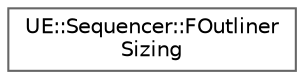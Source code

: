 digraph "Graphical Class Hierarchy"
{
 // INTERACTIVE_SVG=YES
 // LATEX_PDF_SIZE
  bgcolor="transparent";
  edge [fontname=Helvetica,fontsize=10,labelfontname=Helvetica,labelfontsize=10];
  node [fontname=Helvetica,fontsize=10,shape=box,height=0.2,width=0.4];
  rankdir="LR";
  Node0 [id="Node000000",label="UE::Sequencer::FOutliner\lSizing",height=0.2,width=0.4,color="grey40", fillcolor="white", style="filled",URL="$d9/d06/structUE_1_1Sequencer_1_1FOutlinerSizing.html",tooltip=" "];
}
